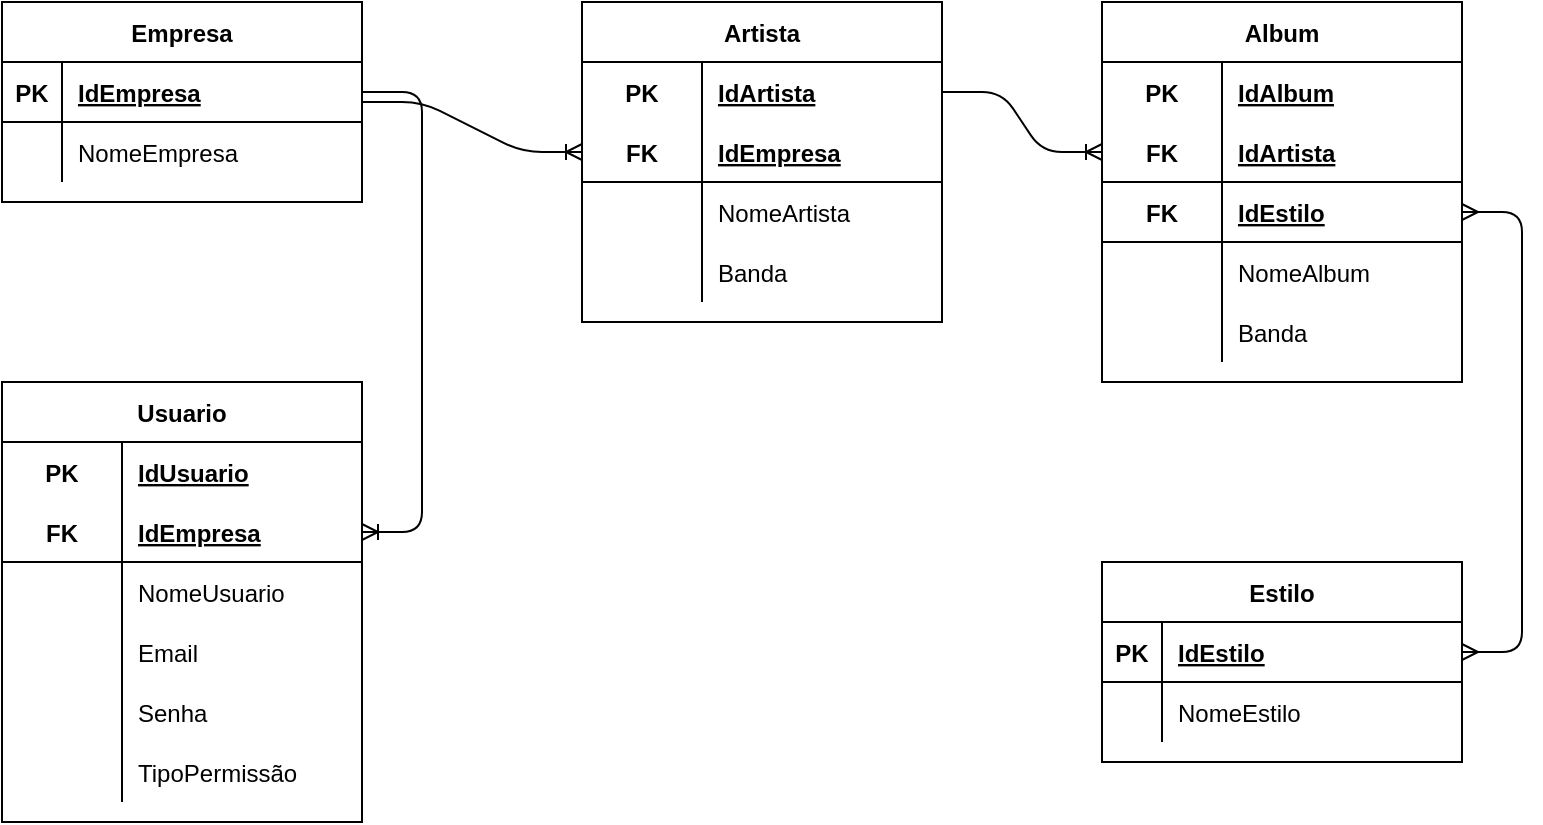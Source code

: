 <mxfile version="14.9.3"><diagram id="kp_FHyDbK9Y3YyVX1qti" name="Página-1"><mxGraphModel dx="827" dy="452" grid="1" gridSize="10" guides="1" tooltips="1" connect="1" arrows="1" fold="1" page="1" pageScale="1" pageWidth="827" pageHeight="1169" math="0" shadow="0"><root><mxCell id="0"/><mxCell id="1" parent="0"/><mxCell id="0LGJPfOS7MUqe8AjjNoO-1" value="Empresa" style="shape=table;startSize=30;container=1;collapsible=1;childLayout=tableLayout;fixedRows=1;rowLines=0;fontStyle=1;align=center;resizeLast=1;" vertex="1" parent="1"><mxGeometry x="80" y="50" width="180" height="100" as="geometry"/></mxCell><mxCell id="0LGJPfOS7MUqe8AjjNoO-2" value="" style="shape=partialRectangle;collapsible=0;dropTarget=0;pointerEvents=0;fillColor=none;top=0;left=0;bottom=1;right=0;points=[[0,0.5],[1,0.5]];portConstraint=eastwest;" vertex="1" parent="0LGJPfOS7MUqe8AjjNoO-1"><mxGeometry y="30" width="180" height="30" as="geometry"/></mxCell><mxCell id="0LGJPfOS7MUqe8AjjNoO-3" value="PK" style="shape=partialRectangle;connectable=0;fillColor=none;top=0;left=0;bottom=0;right=0;fontStyle=1;overflow=hidden;" vertex="1" parent="0LGJPfOS7MUqe8AjjNoO-2"><mxGeometry width="30" height="30" as="geometry"/></mxCell><mxCell id="0LGJPfOS7MUqe8AjjNoO-4" value="IdEmpresa" style="shape=partialRectangle;connectable=0;fillColor=none;top=0;left=0;bottom=0;right=0;align=left;spacingLeft=6;fontStyle=5;overflow=hidden;" vertex="1" parent="0LGJPfOS7MUqe8AjjNoO-2"><mxGeometry x="30" width="150" height="30" as="geometry"/></mxCell><mxCell id="0LGJPfOS7MUqe8AjjNoO-5" value="" style="shape=partialRectangle;collapsible=0;dropTarget=0;pointerEvents=0;fillColor=none;top=0;left=0;bottom=0;right=0;points=[[0,0.5],[1,0.5]];portConstraint=eastwest;" vertex="1" parent="0LGJPfOS7MUqe8AjjNoO-1"><mxGeometry y="60" width="180" height="30" as="geometry"/></mxCell><mxCell id="0LGJPfOS7MUqe8AjjNoO-6" value="" style="shape=partialRectangle;connectable=0;fillColor=none;top=0;left=0;bottom=0;right=0;editable=1;overflow=hidden;" vertex="1" parent="0LGJPfOS7MUqe8AjjNoO-5"><mxGeometry width="30" height="30" as="geometry"/></mxCell><mxCell id="0LGJPfOS7MUqe8AjjNoO-7" value="NomeEmpresa" style="shape=partialRectangle;connectable=0;fillColor=none;top=0;left=0;bottom=0;right=0;align=left;spacingLeft=6;overflow=hidden;" vertex="1" parent="0LGJPfOS7MUqe8AjjNoO-5"><mxGeometry x="30" width="150" height="30" as="geometry"/></mxCell><mxCell id="0LGJPfOS7MUqe8AjjNoO-14" value="Usuario" style="shape=table;startSize=30;container=1;collapsible=1;childLayout=tableLayout;fixedRows=1;rowLines=0;fontStyle=1;align=center;resizeLast=1;" vertex="1" parent="1"><mxGeometry x="80" y="240" width="180" height="220" as="geometry"/></mxCell><mxCell id="0LGJPfOS7MUqe8AjjNoO-15" value="" style="shape=partialRectangle;collapsible=0;dropTarget=0;pointerEvents=0;fillColor=none;top=0;left=0;bottom=0;right=0;points=[[0,0.5],[1,0.5]];portConstraint=eastwest;" vertex="1" parent="0LGJPfOS7MUqe8AjjNoO-14"><mxGeometry y="30" width="180" height="30" as="geometry"/></mxCell><mxCell id="0LGJPfOS7MUqe8AjjNoO-16" value="PK" style="shape=partialRectangle;connectable=0;fillColor=none;top=0;left=0;bottom=0;right=0;fontStyle=1;overflow=hidden;" vertex="1" parent="0LGJPfOS7MUqe8AjjNoO-15"><mxGeometry width="60" height="30" as="geometry"/></mxCell><mxCell id="0LGJPfOS7MUqe8AjjNoO-17" value="IdUsuario" style="shape=partialRectangle;connectable=0;fillColor=none;top=0;left=0;bottom=0;right=0;align=left;spacingLeft=6;fontStyle=5;overflow=hidden;" vertex="1" parent="0LGJPfOS7MUqe8AjjNoO-15"><mxGeometry x="60" width="120" height="30" as="geometry"/></mxCell><mxCell id="0LGJPfOS7MUqe8AjjNoO-18" value="" style="shape=partialRectangle;collapsible=0;dropTarget=0;pointerEvents=0;fillColor=none;top=0;left=0;bottom=1;right=0;points=[[0,0.5],[1,0.5]];portConstraint=eastwest;" vertex="1" parent="0LGJPfOS7MUqe8AjjNoO-14"><mxGeometry y="60" width="180" height="30" as="geometry"/></mxCell><mxCell id="0LGJPfOS7MUqe8AjjNoO-19" value="FK" style="shape=partialRectangle;connectable=0;fillColor=none;top=0;left=0;bottom=0;right=0;fontStyle=1;overflow=hidden;" vertex="1" parent="0LGJPfOS7MUqe8AjjNoO-18"><mxGeometry width="60" height="30" as="geometry"/></mxCell><mxCell id="0LGJPfOS7MUqe8AjjNoO-20" value="IdEmpresa" style="shape=partialRectangle;connectable=0;fillColor=none;top=0;left=0;bottom=0;right=0;align=left;spacingLeft=6;fontStyle=5;overflow=hidden;" vertex="1" parent="0LGJPfOS7MUqe8AjjNoO-18"><mxGeometry x="60" width="120" height="30" as="geometry"/></mxCell><mxCell id="0LGJPfOS7MUqe8AjjNoO-21" value="" style="shape=partialRectangle;collapsible=0;dropTarget=0;pointerEvents=0;fillColor=none;top=0;left=0;bottom=0;right=0;points=[[0,0.5],[1,0.5]];portConstraint=eastwest;" vertex="1" parent="0LGJPfOS7MUqe8AjjNoO-14"><mxGeometry y="90" width="180" height="30" as="geometry"/></mxCell><mxCell id="0LGJPfOS7MUqe8AjjNoO-22" value="" style="shape=partialRectangle;connectable=0;fillColor=none;top=0;left=0;bottom=0;right=0;editable=1;overflow=hidden;" vertex="1" parent="0LGJPfOS7MUqe8AjjNoO-21"><mxGeometry width="60" height="30" as="geometry"/></mxCell><mxCell id="0LGJPfOS7MUqe8AjjNoO-23" value="NomeUsuario" style="shape=partialRectangle;connectable=0;fillColor=none;top=0;left=0;bottom=0;right=0;align=left;spacingLeft=6;overflow=hidden;" vertex="1" parent="0LGJPfOS7MUqe8AjjNoO-21"><mxGeometry x="60" width="120" height="30" as="geometry"/></mxCell><mxCell id="0LGJPfOS7MUqe8AjjNoO-27" value="" style="shape=partialRectangle;collapsible=0;dropTarget=0;pointerEvents=0;fillColor=none;top=0;left=0;bottom=0;right=0;points=[[0,0.5],[1,0.5]];portConstraint=eastwest;" vertex="1" parent="0LGJPfOS7MUqe8AjjNoO-14"><mxGeometry y="120" width="180" height="30" as="geometry"/></mxCell><mxCell id="0LGJPfOS7MUqe8AjjNoO-28" value="" style="shape=partialRectangle;connectable=0;fillColor=none;top=0;left=0;bottom=0;right=0;editable=1;overflow=hidden;" vertex="1" parent="0LGJPfOS7MUqe8AjjNoO-27"><mxGeometry width="60" height="30" as="geometry"/></mxCell><mxCell id="0LGJPfOS7MUqe8AjjNoO-29" value="Email" style="shape=partialRectangle;connectable=0;fillColor=none;top=0;left=0;bottom=0;right=0;align=left;spacingLeft=6;overflow=hidden;" vertex="1" parent="0LGJPfOS7MUqe8AjjNoO-27"><mxGeometry x="60" width="120" height="30" as="geometry"/></mxCell><mxCell id="0LGJPfOS7MUqe8AjjNoO-24" value="" style="shape=partialRectangle;collapsible=0;dropTarget=0;pointerEvents=0;fillColor=none;top=0;left=0;bottom=0;right=0;points=[[0,0.5],[1,0.5]];portConstraint=eastwest;" vertex="1" parent="0LGJPfOS7MUqe8AjjNoO-14"><mxGeometry y="150" width="180" height="30" as="geometry"/></mxCell><mxCell id="0LGJPfOS7MUqe8AjjNoO-25" value="" style="shape=partialRectangle;connectable=0;fillColor=none;top=0;left=0;bottom=0;right=0;editable=1;overflow=hidden;" vertex="1" parent="0LGJPfOS7MUqe8AjjNoO-24"><mxGeometry width="60" height="30" as="geometry"/></mxCell><mxCell id="0LGJPfOS7MUqe8AjjNoO-26" value="Senha" style="shape=partialRectangle;connectable=0;fillColor=none;top=0;left=0;bottom=0;right=0;align=left;spacingLeft=6;overflow=hidden;" vertex="1" parent="0LGJPfOS7MUqe8AjjNoO-24"><mxGeometry x="60" width="120" height="30" as="geometry"/></mxCell><mxCell id="0LGJPfOS7MUqe8AjjNoO-30" value="" style="shape=partialRectangle;collapsible=0;dropTarget=0;pointerEvents=0;fillColor=none;top=0;left=0;bottom=0;right=0;points=[[0,0.5],[1,0.5]];portConstraint=eastwest;" vertex="1" parent="0LGJPfOS7MUqe8AjjNoO-14"><mxGeometry y="180" width="180" height="30" as="geometry"/></mxCell><mxCell id="0LGJPfOS7MUqe8AjjNoO-31" value="" style="shape=partialRectangle;connectable=0;fillColor=none;top=0;left=0;bottom=0;right=0;editable=1;overflow=hidden;" vertex="1" parent="0LGJPfOS7MUqe8AjjNoO-30"><mxGeometry width="60" height="30" as="geometry"/></mxCell><mxCell id="0LGJPfOS7MUqe8AjjNoO-32" value="TipoPermissão" style="shape=partialRectangle;connectable=0;fillColor=none;top=0;left=0;bottom=0;right=0;align=left;spacingLeft=6;overflow=hidden;" vertex="1" parent="0LGJPfOS7MUqe8AjjNoO-30"><mxGeometry x="60" width="120" height="30" as="geometry"/></mxCell><mxCell id="0LGJPfOS7MUqe8AjjNoO-33" value="" style="edgeStyle=entityRelationEdgeStyle;fontSize=12;html=1;endArrow=ERoneToMany;exitX=1;exitY=0.5;exitDx=0;exitDy=0;entryX=1;entryY=0.5;entryDx=0;entryDy=0;" edge="1" parent="1" source="0LGJPfOS7MUqe8AjjNoO-2" target="0LGJPfOS7MUqe8AjjNoO-18"><mxGeometry width="100" height="100" relative="1" as="geometry"><mxPoint x="360" y="230" as="sourcePoint"/><mxPoint x="460" y="130" as="targetPoint"/></mxGeometry></mxCell><mxCell id="0LGJPfOS7MUqe8AjjNoO-34" value="Artista" style="shape=table;startSize=30;container=1;collapsible=1;childLayout=tableLayout;fixedRows=1;rowLines=0;fontStyle=1;align=center;resizeLast=1;" vertex="1" parent="1"><mxGeometry x="370" y="50" width="180" height="160" as="geometry"/></mxCell><mxCell id="0LGJPfOS7MUqe8AjjNoO-35" value="" style="shape=partialRectangle;collapsible=0;dropTarget=0;pointerEvents=0;fillColor=none;top=0;left=0;bottom=0;right=0;points=[[0,0.5],[1,0.5]];portConstraint=eastwest;" vertex="1" parent="0LGJPfOS7MUqe8AjjNoO-34"><mxGeometry y="30" width="180" height="30" as="geometry"/></mxCell><mxCell id="0LGJPfOS7MUqe8AjjNoO-36" value="PK" style="shape=partialRectangle;connectable=0;fillColor=none;top=0;left=0;bottom=0;right=0;fontStyle=1;overflow=hidden;" vertex="1" parent="0LGJPfOS7MUqe8AjjNoO-35"><mxGeometry width="60" height="30" as="geometry"/></mxCell><mxCell id="0LGJPfOS7MUqe8AjjNoO-37" value="IdArtista" style="shape=partialRectangle;connectable=0;fillColor=none;top=0;left=0;bottom=0;right=0;align=left;spacingLeft=6;fontStyle=5;overflow=hidden;" vertex="1" parent="0LGJPfOS7MUqe8AjjNoO-35"><mxGeometry x="60" width="120" height="30" as="geometry"/></mxCell><mxCell id="0LGJPfOS7MUqe8AjjNoO-38" value="" style="shape=partialRectangle;collapsible=0;dropTarget=0;pointerEvents=0;fillColor=none;top=0;left=0;bottom=1;right=0;points=[[0,0.5],[1,0.5]];portConstraint=eastwest;" vertex="1" parent="0LGJPfOS7MUqe8AjjNoO-34"><mxGeometry y="60" width="180" height="30" as="geometry"/></mxCell><mxCell id="0LGJPfOS7MUqe8AjjNoO-39" value="FK" style="shape=partialRectangle;connectable=0;fillColor=none;top=0;left=0;bottom=0;right=0;fontStyle=1;overflow=hidden;" vertex="1" parent="0LGJPfOS7MUqe8AjjNoO-38"><mxGeometry width="60" height="30" as="geometry"/></mxCell><mxCell id="0LGJPfOS7MUqe8AjjNoO-40" value="IdEmpresa" style="shape=partialRectangle;connectable=0;fillColor=none;top=0;left=0;bottom=0;right=0;align=left;spacingLeft=6;fontStyle=5;overflow=hidden;" vertex="1" parent="0LGJPfOS7MUqe8AjjNoO-38"><mxGeometry x="60" width="120" height="30" as="geometry"/></mxCell><mxCell id="0LGJPfOS7MUqe8AjjNoO-41" value="" style="shape=partialRectangle;collapsible=0;dropTarget=0;pointerEvents=0;fillColor=none;top=0;left=0;bottom=0;right=0;points=[[0,0.5],[1,0.5]];portConstraint=eastwest;" vertex="1" parent="0LGJPfOS7MUqe8AjjNoO-34"><mxGeometry y="90" width="180" height="30" as="geometry"/></mxCell><mxCell id="0LGJPfOS7MUqe8AjjNoO-42" value="" style="shape=partialRectangle;connectable=0;fillColor=none;top=0;left=0;bottom=0;right=0;editable=1;overflow=hidden;" vertex="1" parent="0LGJPfOS7MUqe8AjjNoO-41"><mxGeometry width="60" height="30" as="geometry"/></mxCell><mxCell id="0LGJPfOS7MUqe8AjjNoO-43" value="NomeArtista" style="shape=partialRectangle;connectable=0;fillColor=none;top=0;left=0;bottom=0;right=0;align=left;spacingLeft=6;overflow=hidden;" vertex="1" parent="0LGJPfOS7MUqe8AjjNoO-41"><mxGeometry x="60" width="120" height="30" as="geometry"/></mxCell><mxCell id="0LGJPfOS7MUqe8AjjNoO-44" value="" style="shape=partialRectangle;collapsible=0;dropTarget=0;pointerEvents=0;fillColor=none;top=0;left=0;bottom=0;right=0;points=[[0,0.5],[1,0.5]];portConstraint=eastwest;" vertex="1" parent="0LGJPfOS7MUqe8AjjNoO-34"><mxGeometry y="120" width="180" height="30" as="geometry"/></mxCell><mxCell id="0LGJPfOS7MUqe8AjjNoO-45" value="" style="shape=partialRectangle;connectable=0;fillColor=none;top=0;left=0;bottom=0;right=0;editable=1;overflow=hidden;" vertex="1" parent="0LGJPfOS7MUqe8AjjNoO-44"><mxGeometry width="60" height="30" as="geometry"/></mxCell><mxCell id="0LGJPfOS7MUqe8AjjNoO-46" value="Banda" style="shape=partialRectangle;connectable=0;fillColor=none;top=0;left=0;bottom=0;right=0;align=left;spacingLeft=6;overflow=hidden;" vertex="1" parent="0LGJPfOS7MUqe8AjjNoO-44"><mxGeometry x="60" width="120" height="30" as="geometry"/></mxCell><mxCell id="0LGJPfOS7MUqe8AjjNoO-53" value="" style="edgeStyle=entityRelationEdgeStyle;fontSize=12;html=1;endArrow=ERoneToMany;exitX=1;exitY=0.667;exitDx=0;exitDy=0;exitPerimeter=0;entryX=0;entryY=0.5;entryDx=0;entryDy=0;" edge="1" parent="1" source="0LGJPfOS7MUqe8AjjNoO-2" target="0LGJPfOS7MUqe8AjjNoO-38"><mxGeometry width="100" height="100" relative="1" as="geometry"><mxPoint x="360" y="290" as="sourcePoint"/><mxPoint x="460" y="190" as="targetPoint"/></mxGeometry></mxCell><mxCell id="0LGJPfOS7MUqe8AjjNoO-54" value="Album" style="shape=table;startSize=30;container=1;collapsible=1;childLayout=tableLayout;fixedRows=1;rowLines=0;fontStyle=1;align=center;resizeLast=1;" vertex="1" parent="1"><mxGeometry x="630" y="50" width="180" height="190" as="geometry"/></mxCell><mxCell id="0LGJPfOS7MUqe8AjjNoO-55" value="" style="shape=partialRectangle;collapsible=0;dropTarget=0;pointerEvents=0;fillColor=none;top=0;left=0;bottom=0;right=0;points=[[0,0.5],[1,0.5]];portConstraint=eastwest;" vertex="1" parent="0LGJPfOS7MUqe8AjjNoO-54"><mxGeometry y="30" width="180" height="30" as="geometry"/></mxCell><mxCell id="0LGJPfOS7MUqe8AjjNoO-56" value="PK" style="shape=partialRectangle;connectable=0;fillColor=none;top=0;left=0;bottom=0;right=0;fontStyle=1;overflow=hidden;" vertex="1" parent="0LGJPfOS7MUqe8AjjNoO-55"><mxGeometry width="60" height="30" as="geometry"/></mxCell><mxCell id="0LGJPfOS7MUqe8AjjNoO-57" value="IdAlbum" style="shape=partialRectangle;connectable=0;fillColor=none;top=0;left=0;bottom=0;right=0;align=left;spacingLeft=6;fontStyle=5;overflow=hidden;" vertex="1" parent="0LGJPfOS7MUqe8AjjNoO-55"><mxGeometry x="60" width="120" height="30" as="geometry"/></mxCell><mxCell id="0LGJPfOS7MUqe8AjjNoO-58" value="" style="shape=partialRectangle;collapsible=0;dropTarget=0;pointerEvents=0;fillColor=none;top=0;left=0;bottom=1;right=0;points=[[0,0.5],[1,0.5]];portConstraint=eastwest;" vertex="1" parent="0LGJPfOS7MUqe8AjjNoO-54"><mxGeometry y="60" width="180" height="30" as="geometry"/></mxCell><mxCell id="0LGJPfOS7MUqe8AjjNoO-59" value="FK" style="shape=partialRectangle;connectable=0;fillColor=none;top=0;left=0;bottom=0;right=0;fontStyle=1;overflow=hidden;" vertex="1" parent="0LGJPfOS7MUqe8AjjNoO-58"><mxGeometry width="60" height="30" as="geometry"/></mxCell><mxCell id="0LGJPfOS7MUqe8AjjNoO-60" value="IdArtista" style="shape=partialRectangle;connectable=0;fillColor=none;top=0;left=0;bottom=0;right=0;align=left;spacingLeft=6;fontStyle=5;overflow=hidden;" vertex="1" parent="0LGJPfOS7MUqe8AjjNoO-58"><mxGeometry x="60" width="120" height="30" as="geometry"/></mxCell><mxCell id="0LGJPfOS7MUqe8AjjNoO-79" value="" style="shape=partialRectangle;collapsible=0;dropTarget=0;pointerEvents=0;fillColor=none;top=0;left=0;bottom=1;right=0;points=[[0,0.5],[1,0.5]];portConstraint=eastwest;" vertex="1" parent="0LGJPfOS7MUqe8AjjNoO-54"><mxGeometry y="90" width="180" height="30" as="geometry"/></mxCell><mxCell id="0LGJPfOS7MUqe8AjjNoO-80" value="FK" style="shape=partialRectangle;connectable=0;fillColor=none;top=0;left=0;bottom=0;right=0;fontStyle=1;overflow=hidden;" vertex="1" parent="0LGJPfOS7MUqe8AjjNoO-79"><mxGeometry width="60" height="30" as="geometry"/></mxCell><mxCell id="0LGJPfOS7MUqe8AjjNoO-81" value="IdEstilo" style="shape=partialRectangle;connectable=0;fillColor=none;top=0;left=0;bottom=0;right=0;align=left;spacingLeft=6;fontStyle=5;overflow=hidden;" vertex="1" parent="0LGJPfOS7MUqe8AjjNoO-79"><mxGeometry x="60" width="120" height="30" as="geometry"/></mxCell><mxCell id="0LGJPfOS7MUqe8AjjNoO-61" value="" style="shape=partialRectangle;collapsible=0;dropTarget=0;pointerEvents=0;fillColor=none;top=0;left=0;bottom=0;right=0;points=[[0,0.5],[1,0.5]];portConstraint=eastwest;" vertex="1" parent="0LGJPfOS7MUqe8AjjNoO-54"><mxGeometry y="120" width="180" height="30" as="geometry"/></mxCell><mxCell id="0LGJPfOS7MUqe8AjjNoO-62" value="" style="shape=partialRectangle;connectable=0;fillColor=none;top=0;left=0;bottom=0;right=0;editable=1;overflow=hidden;" vertex="1" parent="0LGJPfOS7MUqe8AjjNoO-61"><mxGeometry width="60" height="30" as="geometry"/></mxCell><mxCell id="0LGJPfOS7MUqe8AjjNoO-63" value="NomeAlbum" style="shape=partialRectangle;connectable=0;fillColor=none;top=0;left=0;bottom=0;right=0;align=left;spacingLeft=6;overflow=hidden;" vertex="1" parent="0LGJPfOS7MUqe8AjjNoO-61"><mxGeometry x="60" width="120" height="30" as="geometry"/></mxCell><mxCell id="0LGJPfOS7MUqe8AjjNoO-64" value="" style="shape=partialRectangle;collapsible=0;dropTarget=0;pointerEvents=0;fillColor=none;top=0;left=0;bottom=0;right=0;points=[[0,0.5],[1,0.5]];portConstraint=eastwest;" vertex="1" parent="0LGJPfOS7MUqe8AjjNoO-54"><mxGeometry y="150" width="180" height="30" as="geometry"/></mxCell><mxCell id="0LGJPfOS7MUqe8AjjNoO-65" value="" style="shape=partialRectangle;connectable=0;fillColor=none;top=0;left=0;bottom=0;right=0;editable=1;overflow=hidden;" vertex="1" parent="0LGJPfOS7MUqe8AjjNoO-64"><mxGeometry width="60" height="30" as="geometry"/></mxCell><mxCell id="0LGJPfOS7MUqe8AjjNoO-66" value="Banda" style="shape=partialRectangle;connectable=0;fillColor=none;top=0;left=0;bottom=0;right=0;align=left;spacingLeft=6;overflow=hidden;" vertex="1" parent="0LGJPfOS7MUqe8AjjNoO-64"><mxGeometry x="60" width="120" height="30" as="geometry"/></mxCell><mxCell id="0LGJPfOS7MUqe8AjjNoO-82" value="" style="edgeStyle=entityRelationEdgeStyle;fontSize=12;html=1;endArrow=ERoneToMany;exitX=1;exitY=0.5;exitDx=0;exitDy=0;entryX=0;entryY=0.5;entryDx=0;entryDy=0;" edge="1" parent="1" source="0LGJPfOS7MUqe8AjjNoO-35" target="0LGJPfOS7MUqe8AjjNoO-58"><mxGeometry width="100" height="100" relative="1" as="geometry"><mxPoint x="530" y="290" as="sourcePoint"/><mxPoint x="630" y="190" as="targetPoint"/></mxGeometry></mxCell><mxCell id="0LGJPfOS7MUqe8AjjNoO-83" value="Estilo" style="shape=table;startSize=30;container=1;collapsible=1;childLayout=tableLayout;fixedRows=1;rowLines=0;fontStyle=1;align=center;resizeLast=1;" vertex="1" parent="1"><mxGeometry x="630" y="330" width="180" height="100" as="geometry"/></mxCell><mxCell id="0LGJPfOS7MUqe8AjjNoO-84" value="" style="shape=partialRectangle;collapsible=0;dropTarget=0;pointerEvents=0;fillColor=none;top=0;left=0;bottom=1;right=0;points=[[0,0.5],[1,0.5]];portConstraint=eastwest;" vertex="1" parent="0LGJPfOS7MUqe8AjjNoO-83"><mxGeometry y="30" width="180" height="30" as="geometry"/></mxCell><mxCell id="0LGJPfOS7MUqe8AjjNoO-85" value="PK" style="shape=partialRectangle;connectable=0;fillColor=none;top=0;left=0;bottom=0;right=0;fontStyle=1;overflow=hidden;" vertex="1" parent="0LGJPfOS7MUqe8AjjNoO-84"><mxGeometry width="30" height="30" as="geometry"/></mxCell><mxCell id="0LGJPfOS7MUqe8AjjNoO-86" value="IdEstilo" style="shape=partialRectangle;connectable=0;fillColor=none;top=0;left=0;bottom=0;right=0;align=left;spacingLeft=6;fontStyle=5;overflow=hidden;" vertex="1" parent="0LGJPfOS7MUqe8AjjNoO-84"><mxGeometry x="30" width="150" height="30" as="geometry"/></mxCell><mxCell id="0LGJPfOS7MUqe8AjjNoO-87" value="" style="shape=partialRectangle;collapsible=0;dropTarget=0;pointerEvents=0;fillColor=none;top=0;left=0;bottom=0;right=0;points=[[0,0.5],[1,0.5]];portConstraint=eastwest;" vertex="1" parent="0LGJPfOS7MUqe8AjjNoO-83"><mxGeometry y="60" width="180" height="30" as="geometry"/></mxCell><mxCell id="0LGJPfOS7MUqe8AjjNoO-88" value="" style="shape=partialRectangle;connectable=0;fillColor=none;top=0;left=0;bottom=0;right=0;editable=1;overflow=hidden;" vertex="1" parent="0LGJPfOS7MUqe8AjjNoO-87"><mxGeometry width="30" height="30" as="geometry"/></mxCell><mxCell id="0LGJPfOS7MUqe8AjjNoO-89" value="NomeEstilo" style="shape=partialRectangle;connectable=0;fillColor=none;top=0;left=0;bottom=0;right=0;align=left;spacingLeft=6;overflow=hidden;" vertex="1" parent="0LGJPfOS7MUqe8AjjNoO-87"><mxGeometry x="30" width="150" height="30" as="geometry"/></mxCell><mxCell id="0LGJPfOS7MUqe8AjjNoO-90" value="" style="edgeStyle=entityRelationEdgeStyle;fontSize=12;html=1;endArrow=ERmany;startArrow=ERmany;entryX=1;entryY=0.5;entryDx=0;entryDy=0;exitX=1;exitY=0.5;exitDx=0;exitDy=0;" edge="1" parent="1" source="0LGJPfOS7MUqe8AjjNoO-84" target="0LGJPfOS7MUqe8AjjNoO-79"><mxGeometry width="100" height="100" relative="1" as="geometry"><mxPoint x="460" y="290" as="sourcePoint"/><mxPoint x="560" y="190" as="targetPoint"/></mxGeometry></mxCell></root></mxGraphModel></diagram></mxfile>